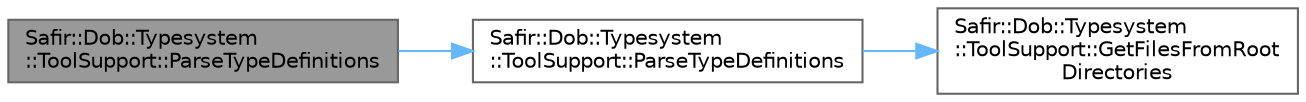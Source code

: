 digraph "Safir::Dob::Typesystem::ToolSupport::ParseTypeDefinitions"
{
 // LATEX_PDF_SIZE
  bgcolor="transparent";
  edge [fontname=Helvetica,fontsize=10,labelfontname=Helvetica,labelfontsize=10];
  node [fontname=Helvetica,fontsize=10,shape=box,height=0.2,width=0.4];
  rankdir="LR";
  Node1 [label="Safir::Dob::Typesystem\l::ToolSupport::ParseTypeDefinitions",height=0.2,width=0.4,color="gray40", fillcolor="grey60", style="filled", fontcolor="black",tooltip="Will validate and parse a complete set of dou- and dom-files from If no error occurs,..."];
  Node1 -> Node2 [color="steelblue1",style="solid"];
  Node2 [label="Safir::Dob::Typesystem\l::ToolSupport::ParseTypeDefinitions",height=0.2,width=0.4,color="grey40", fillcolor="white", style="filled",URL="$a00405.html#ace6d6b26b3288369f72ec33036e8aeeb",tooltip="Will validate and parse a complete set of dou- and dom-files."];
  Node2 -> Node3 [color="steelblue1",style="solid"];
  Node3 [label="Safir::Dob::Typesystem\l::ToolSupport::GetFilesFromRoot\lDirectories",height=0.2,width=0.4,color="grey40", fillcolor="white", style="filled",URL="$a00405.html#a24df99a040a3f1aafbcd4ce1208cc948",tooltip="Extract all files from the given root folders separated as dou- and dom- files."];
}
